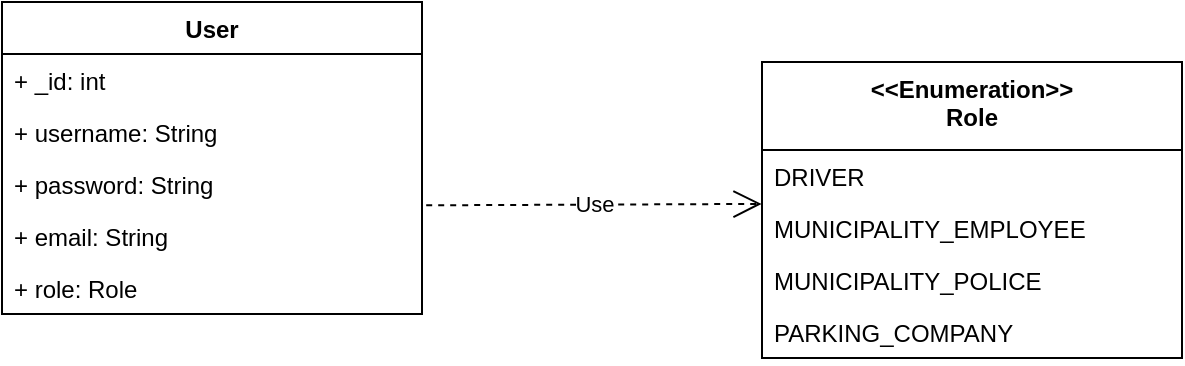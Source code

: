 <mxfile version="12.9.3" type="device"><diagram id="dgGv2UXg6voyswTwkPWo" name="Page-1"><mxGraphModel dx="981" dy="474" grid="1" gridSize="10" guides="1" tooltips="1" connect="1" arrows="1" fold="1" page="1" pageScale="1" pageWidth="850" pageHeight="1100" math="0" shadow="0"><root><mxCell id="0"/><mxCell id="1" parent="0"/><mxCell id="9C4m0xzjQhj-e66W_FVy-1" value="User" style="swimlane;fontStyle=1;align=center;verticalAlign=top;childLayout=stackLayout;horizontal=1;startSize=26;horizontalStack=0;resizeParent=1;resizeParentMax=0;resizeLast=0;collapsible=1;marginBottom=0;" parent="1" vertex="1"><mxGeometry x="180" y="240" width="210" height="156" as="geometry"/></mxCell><mxCell id="9C4m0xzjQhj-e66W_FVy-2" value="+ _id: int" style="text;strokeColor=none;fillColor=none;align=left;verticalAlign=top;spacingLeft=4;spacingRight=4;overflow=hidden;rotatable=0;points=[[0,0.5],[1,0.5]];portConstraint=eastwest;" parent="9C4m0xzjQhj-e66W_FVy-1" vertex="1"><mxGeometry y="26" width="210" height="26" as="geometry"/></mxCell><mxCell id="9C4m0xzjQhj-e66W_FVy-7" value="+ username: String" style="text;strokeColor=none;fillColor=none;align=left;verticalAlign=top;spacingLeft=4;spacingRight=4;overflow=hidden;rotatable=0;points=[[0,0.5],[1,0.5]];portConstraint=eastwest;" parent="9C4m0xzjQhj-e66W_FVy-1" vertex="1"><mxGeometry y="52" width="210" height="26" as="geometry"/></mxCell><mxCell id="sk1ds7DAryzMCLII3FN2-2" value="+ password: String" style="text;strokeColor=none;fillColor=none;align=left;verticalAlign=top;spacingLeft=4;spacingRight=4;overflow=hidden;rotatable=0;points=[[0,0.5],[1,0.5]];portConstraint=eastwest;" vertex="1" parent="9C4m0xzjQhj-e66W_FVy-1"><mxGeometry y="78" width="210" height="26" as="geometry"/></mxCell><mxCell id="sk1ds7DAryzMCLII3FN2-3" value="+ email: String" style="text;strokeColor=none;fillColor=none;align=left;verticalAlign=top;spacingLeft=4;spacingRight=4;overflow=hidden;rotatable=0;points=[[0,0.5],[1,0.5]];portConstraint=eastwest;" vertex="1" parent="9C4m0xzjQhj-e66W_FVy-1"><mxGeometry y="104" width="210" height="26" as="geometry"/></mxCell><mxCell id="sk1ds7DAryzMCLII3FN2-4" value="+ role: Role" style="text;strokeColor=none;fillColor=none;align=left;verticalAlign=top;spacingLeft=4;spacingRight=4;overflow=hidden;rotatable=0;points=[[0,0.5],[1,0.5]];portConstraint=eastwest;" vertex="1" parent="9C4m0xzjQhj-e66W_FVy-1"><mxGeometry y="130" width="210" height="26" as="geometry"/></mxCell><mxCell id="sk1ds7DAryzMCLII3FN2-30" value="Use" style="endArrow=open;endSize=12;dashed=1;html=1;exitX=1.01;exitY=-0.09;exitDx=0;exitDy=0;entryX=-0.001;entryY=0.037;entryDx=0;entryDy=0;exitPerimeter=0;entryPerimeter=0;" edge="1" parent="1" source="sk1ds7DAryzMCLII3FN2-3" target="sk1ds7DAryzMCLII3FN2-26"><mxGeometry width="160" relative="1" as="geometry"><mxPoint x="390" y="305" as="sourcePoint"/><mxPoint x="550" y="305" as="targetPoint"/></mxGeometry></mxCell><mxCell id="sk1ds7DAryzMCLII3FN2-22" value="&lt;&lt;Enumeration&gt;&gt;&#10;Role" style="swimlane;fontStyle=1;align=center;verticalAlign=top;childLayout=stackLayout;horizontal=1;startSize=44;horizontalStack=0;resizeParent=1;resizeParentMax=0;resizeLast=0;collapsible=1;marginBottom=0;" vertex="1" parent="1"><mxGeometry x="560" y="270" width="210" height="148" as="geometry"/></mxCell><mxCell id="sk1ds7DAryzMCLII3FN2-25" value="DRIVER" style="text;strokeColor=none;fillColor=none;align=left;verticalAlign=top;spacingLeft=4;spacingRight=4;overflow=hidden;rotatable=0;points=[[0,0.5],[1,0.5]];portConstraint=eastwest;" vertex="1" parent="sk1ds7DAryzMCLII3FN2-22"><mxGeometry y="44" width="210" height="26" as="geometry"/></mxCell><mxCell id="sk1ds7DAryzMCLII3FN2-26" value="MUNICIPALITY_EMPLOYEE" style="text;strokeColor=none;fillColor=none;align=left;verticalAlign=top;spacingLeft=4;spacingRight=4;overflow=hidden;rotatable=0;points=[[0,0.5],[1,0.5]];portConstraint=eastwest;" vertex="1" parent="sk1ds7DAryzMCLII3FN2-22"><mxGeometry y="70" width="210" height="26" as="geometry"/></mxCell><mxCell id="sk1ds7DAryzMCLII3FN2-27" value="MUNICIPALITY_POLICE" style="text;strokeColor=none;fillColor=none;align=left;verticalAlign=top;spacingLeft=4;spacingRight=4;overflow=hidden;rotatable=0;points=[[0,0.5],[1,0.5]];portConstraint=eastwest;" vertex="1" parent="sk1ds7DAryzMCLII3FN2-22"><mxGeometry y="96" width="210" height="26" as="geometry"/></mxCell><mxCell id="sk1ds7DAryzMCLII3FN2-28" value="PARKING_COMPANY" style="text;strokeColor=none;fillColor=none;align=left;verticalAlign=top;spacingLeft=4;spacingRight=4;overflow=hidden;rotatable=0;points=[[0,0.5],[1,0.5]];portConstraint=eastwest;" vertex="1" parent="sk1ds7DAryzMCLII3FN2-22"><mxGeometry y="122" width="210" height="26" as="geometry"/></mxCell></root></mxGraphModel></diagram></mxfile>
